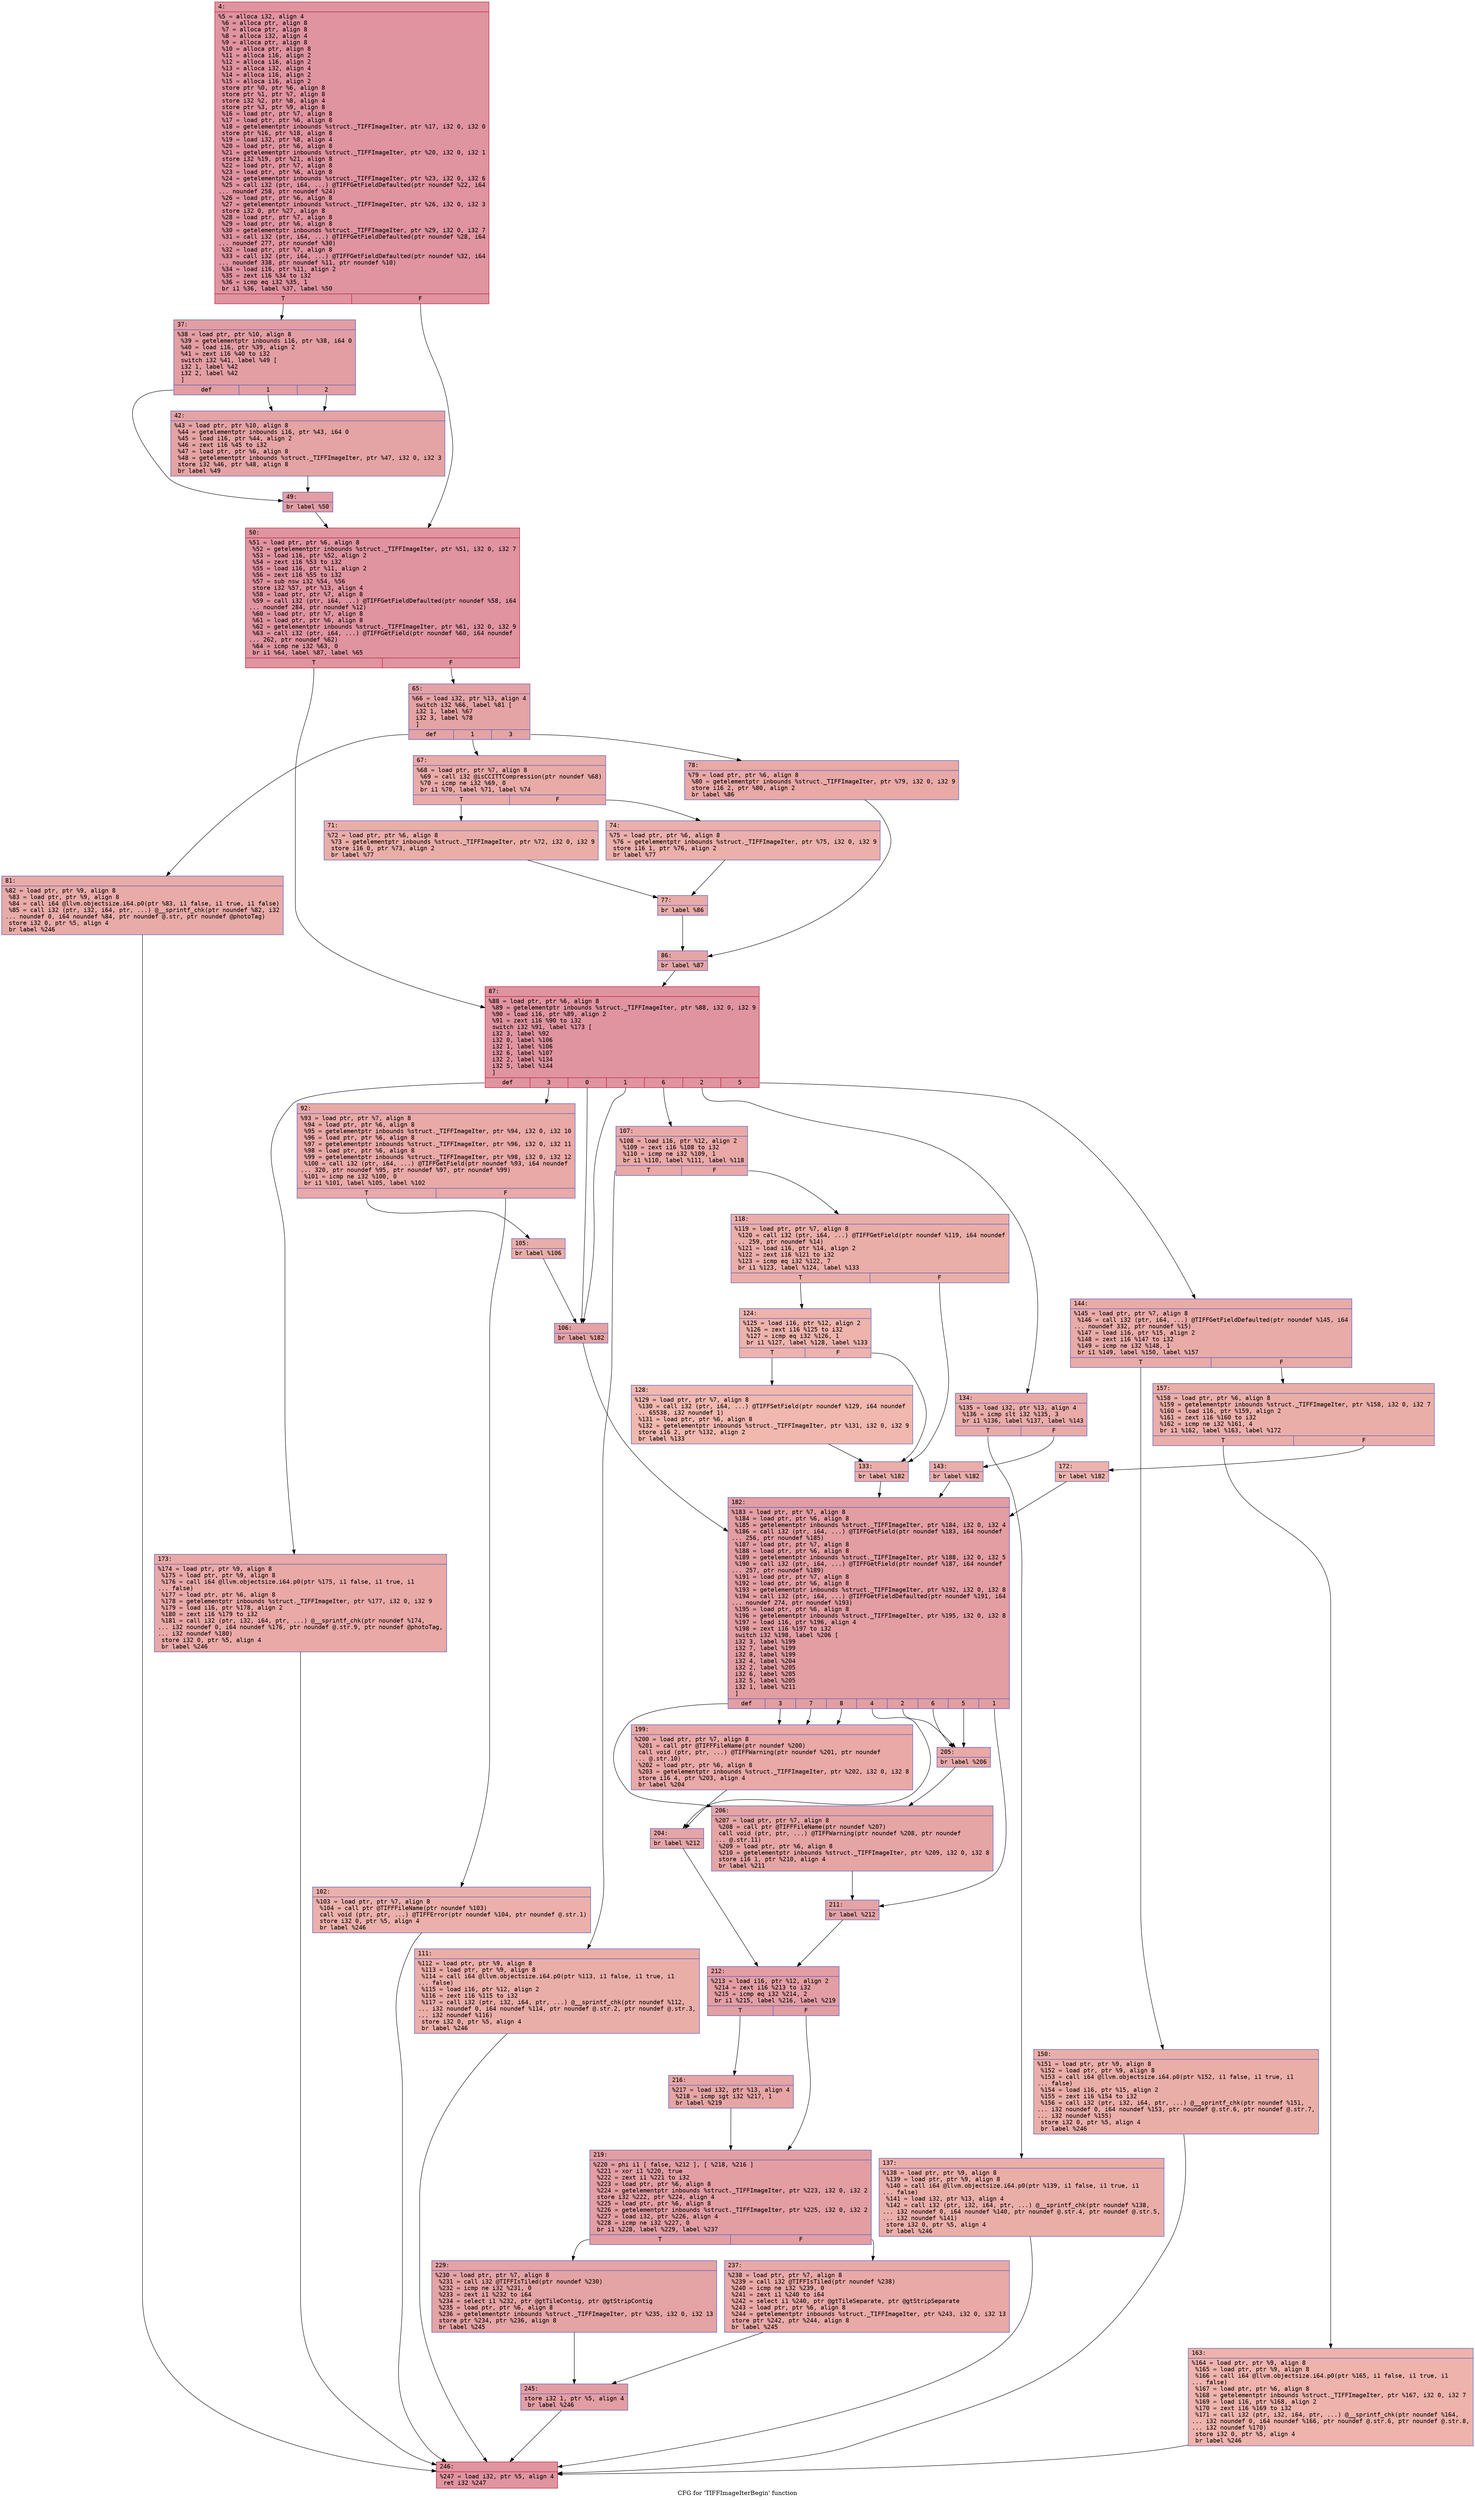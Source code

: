 digraph "CFG for 'TIFFImageIterBegin' function" {
	label="CFG for 'TIFFImageIterBegin' function";

	Node0x6000005520d0 [shape=record,color="#b70d28ff", style=filled, fillcolor="#b70d2870" fontname="Courier",label="{4:\l|  %5 = alloca i32, align 4\l  %6 = alloca ptr, align 8\l  %7 = alloca ptr, align 8\l  %8 = alloca i32, align 4\l  %9 = alloca ptr, align 8\l  %10 = alloca ptr, align 8\l  %11 = alloca i16, align 2\l  %12 = alloca i16, align 2\l  %13 = alloca i32, align 4\l  %14 = alloca i16, align 2\l  %15 = alloca i16, align 2\l  store ptr %0, ptr %6, align 8\l  store ptr %1, ptr %7, align 8\l  store i32 %2, ptr %8, align 4\l  store ptr %3, ptr %9, align 8\l  %16 = load ptr, ptr %7, align 8\l  %17 = load ptr, ptr %6, align 8\l  %18 = getelementptr inbounds %struct._TIFFImageIter, ptr %17, i32 0, i32 0\l  store ptr %16, ptr %18, align 8\l  %19 = load i32, ptr %8, align 4\l  %20 = load ptr, ptr %6, align 8\l  %21 = getelementptr inbounds %struct._TIFFImageIter, ptr %20, i32 0, i32 1\l  store i32 %19, ptr %21, align 8\l  %22 = load ptr, ptr %7, align 8\l  %23 = load ptr, ptr %6, align 8\l  %24 = getelementptr inbounds %struct._TIFFImageIter, ptr %23, i32 0, i32 6\l  %25 = call i32 (ptr, i64, ...) @TIFFGetFieldDefaulted(ptr noundef %22, i64\l... noundef 258, ptr noundef %24)\l  %26 = load ptr, ptr %6, align 8\l  %27 = getelementptr inbounds %struct._TIFFImageIter, ptr %26, i32 0, i32 3\l  store i32 0, ptr %27, align 8\l  %28 = load ptr, ptr %7, align 8\l  %29 = load ptr, ptr %6, align 8\l  %30 = getelementptr inbounds %struct._TIFFImageIter, ptr %29, i32 0, i32 7\l  %31 = call i32 (ptr, i64, ...) @TIFFGetFieldDefaulted(ptr noundef %28, i64\l... noundef 277, ptr noundef %30)\l  %32 = load ptr, ptr %7, align 8\l  %33 = call i32 (ptr, i64, ...) @TIFFGetFieldDefaulted(ptr noundef %32, i64\l... noundef 338, ptr noundef %11, ptr noundef %10)\l  %34 = load i16, ptr %11, align 2\l  %35 = zext i16 %34 to i32\l  %36 = icmp eq i32 %35, 1\l  br i1 %36, label %37, label %50\l|{<s0>T|<s1>F}}"];
	Node0x6000005520d0:s0 -> Node0x600000552120[tooltip="4 -> 37\nProbability 50.00%" ];
	Node0x6000005520d0:s1 -> Node0x600000552210[tooltip="4 -> 50\nProbability 50.00%" ];
	Node0x600000552120 [shape=record,color="#3d50c3ff", style=filled, fillcolor="#be242e70" fontname="Courier",label="{37:\l|  %38 = load ptr, ptr %10, align 8\l  %39 = getelementptr inbounds i16, ptr %38, i64 0\l  %40 = load i16, ptr %39, align 2\l  %41 = zext i16 %40 to i32\l  switch i32 %41, label %49 [\l    i32 1, label %42\l    i32 2, label %42\l  ]\l|{<s0>def|<s1>1|<s2>2}}"];
	Node0x600000552120:s0 -> Node0x6000005521c0[tooltip="37 -> 49\nProbability 33.33%" ];
	Node0x600000552120:s1 -> Node0x600000552170[tooltip="37 -> 42\nProbability 66.67%" ];
	Node0x600000552120:s2 -> Node0x600000552170[tooltip="37 -> 42\nProbability 66.67%" ];
	Node0x600000552170 [shape=record,color="#3d50c3ff", style=filled, fillcolor="#c32e3170" fontname="Courier",label="{42:\l|  %43 = load ptr, ptr %10, align 8\l  %44 = getelementptr inbounds i16, ptr %43, i64 0\l  %45 = load i16, ptr %44, align 2\l  %46 = zext i16 %45 to i32\l  %47 = load ptr, ptr %6, align 8\l  %48 = getelementptr inbounds %struct._TIFFImageIter, ptr %47, i32 0, i32 3\l  store i32 %46, ptr %48, align 8\l  br label %49\l}"];
	Node0x600000552170 -> Node0x6000005521c0[tooltip="42 -> 49\nProbability 100.00%" ];
	Node0x6000005521c0 [shape=record,color="#3d50c3ff", style=filled, fillcolor="#be242e70" fontname="Courier",label="{49:\l|  br label %50\l}"];
	Node0x6000005521c0 -> Node0x600000552210[tooltip="49 -> 50\nProbability 100.00%" ];
	Node0x600000552210 [shape=record,color="#b70d28ff", style=filled, fillcolor="#b70d2870" fontname="Courier",label="{50:\l|  %51 = load ptr, ptr %6, align 8\l  %52 = getelementptr inbounds %struct._TIFFImageIter, ptr %51, i32 0, i32 7\l  %53 = load i16, ptr %52, align 2\l  %54 = zext i16 %53 to i32\l  %55 = load i16, ptr %11, align 2\l  %56 = zext i16 %55 to i32\l  %57 = sub nsw i32 %54, %56\l  store i32 %57, ptr %13, align 4\l  %58 = load ptr, ptr %7, align 8\l  %59 = call i32 (ptr, i64, ...) @TIFFGetFieldDefaulted(ptr noundef %58, i64\l... noundef 284, ptr noundef %12)\l  %60 = load ptr, ptr %7, align 8\l  %61 = load ptr, ptr %6, align 8\l  %62 = getelementptr inbounds %struct._TIFFImageIter, ptr %61, i32 0, i32 9\l  %63 = call i32 (ptr, i64, ...) @TIFFGetField(ptr noundef %60, i64 noundef\l... 262, ptr noundef %62)\l  %64 = icmp ne i32 %63, 0\l  br i1 %64, label %87, label %65\l|{<s0>T|<s1>F}}"];
	Node0x600000552210:s0 -> Node0x6000005524e0[tooltip="50 -> 87\nProbability 62.50%" ];
	Node0x600000552210:s1 -> Node0x600000552260[tooltip="50 -> 65\nProbability 37.50%" ];
	Node0x600000552260 [shape=record,color="#3d50c3ff", style=filled, fillcolor="#c32e3170" fontname="Courier",label="{65:\l|  %66 = load i32, ptr %13, align 4\l  switch i32 %66, label %81 [\l    i32 1, label %67\l    i32 3, label %78\l  ]\l|{<s0>def|<s1>1|<s2>3}}"];
	Node0x600000552260:s0 -> Node0x600000552440[tooltip="65 -> 81\nProbability 33.33%" ];
	Node0x600000552260:s1 -> Node0x6000005522b0[tooltip="65 -> 67\nProbability 33.33%" ];
	Node0x600000552260:s2 -> Node0x6000005523f0[tooltip="65 -> 78\nProbability 33.33%" ];
	Node0x6000005522b0 [shape=record,color="#3d50c3ff", style=filled, fillcolor="#cc403a70" fontname="Courier",label="{67:\l|  %68 = load ptr, ptr %7, align 8\l  %69 = call i32 @isCCITTCompression(ptr noundef %68)\l  %70 = icmp ne i32 %69, 0\l  br i1 %70, label %71, label %74\l|{<s0>T|<s1>F}}"];
	Node0x6000005522b0:s0 -> Node0x600000552300[tooltip="67 -> 71\nProbability 62.50%" ];
	Node0x6000005522b0:s1 -> Node0x600000552350[tooltip="67 -> 74\nProbability 37.50%" ];
	Node0x600000552300 [shape=record,color="#3d50c3ff", style=filled, fillcolor="#d0473d70" fontname="Courier",label="{71:\l|  %72 = load ptr, ptr %6, align 8\l  %73 = getelementptr inbounds %struct._TIFFImageIter, ptr %72, i32 0, i32 9\l  store i16 0, ptr %73, align 2\l  br label %77\l}"];
	Node0x600000552300 -> Node0x6000005523a0[tooltip="71 -> 77\nProbability 100.00%" ];
	Node0x600000552350 [shape=record,color="#3d50c3ff", style=filled, fillcolor="#d24b4070" fontname="Courier",label="{74:\l|  %75 = load ptr, ptr %6, align 8\l  %76 = getelementptr inbounds %struct._TIFFImageIter, ptr %75, i32 0, i32 9\l  store i16 1, ptr %76, align 2\l  br label %77\l}"];
	Node0x600000552350 -> Node0x6000005523a0[tooltip="74 -> 77\nProbability 100.00%" ];
	Node0x6000005523a0 [shape=record,color="#3d50c3ff", style=filled, fillcolor="#cc403a70" fontname="Courier",label="{77:\l|  br label %86\l}"];
	Node0x6000005523a0 -> Node0x600000552490[tooltip="77 -> 86\nProbability 100.00%" ];
	Node0x6000005523f0 [shape=record,color="#3d50c3ff", style=filled, fillcolor="#ca3b3770" fontname="Courier",label="{78:\l|  %79 = load ptr, ptr %6, align 8\l  %80 = getelementptr inbounds %struct._TIFFImageIter, ptr %79, i32 0, i32 9\l  store i16 2, ptr %80, align 2\l  br label %86\l}"];
	Node0x6000005523f0 -> Node0x600000552490[tooltip="78 -> 86\nProbability 100.00%" ];
	Node0x600000552440 [shape=record,color="#3d50c3ff", style=filled, fillcolor="#cc403a70" fontname="Courier",label="{81:\l|  %82 = load ptr, ptr %9, align 8\l  %83 = load ptr, ptr %9, align 8\l  %84 = call i64 @llvm.objectsize.i64.p0(ptr %83, i1 false, i1 true, i1 false)\l  %85 = call i32 (ptr, i32, i64, ptr, ...) @__sprintf_chk(ptr noundef %82, i32\l... noundef 0, i64 noundef %84, ptr noundef @.str, ptr noundef @photoTag)\l  store i32 0, ptr %5, align 4\l  br label %246\l}"];
	Node0x600000552440 -> Node0x600000552ee0[tooltip="81 -> 246\nProbability 100.00%" ];
	Node0x600000552490 [shape=record,color="#3d50c3ff", style=filled, fillcolor="#c5333470" fontname="Courier",label="{86:\l|  br label %87\l}"];
	Node0x600000552490 -> Node0x6000005524e0[tooltip="86 -> 87\nProbability 100.00%" ];
	Node0x6000005524e0 [shape=record,color="#b70d28ff", style=filled, fillcolor="#b70d2870" fontname="Courier",label="{87:\l|  %88 = load ptr, ptr %6, align 8\l  %89 = getelementptr inbounds %struct._TIFFImageIter, ptr %88, i32 0, i32 9\l  %90 = load i16, ptr %89, align 2\l  %91 = zext i16 %90 to i32\l  switch i32 %91, label %173 [\l    i32 3, label %92\l    i32 0, label %106\l    i32 1, label %106\l    i32 6, label %107\l    i32 2, label %134\l    i32 5, label %144\l  ]\l|{<s0>def|<s1>3|<s2>0|<s3>1|<s4>6|<s5>2|<s6>5}}"];
	Node0x6000005524e0:s0 -> Node0x600000552ad0[tooltip="87 -> 173\nProbability 14.29%" ];
	Node0x6000005524e0:s1 -> Node0x600000552530[tooltip="87 -> 92\nProbability 14.29%" ];
	Node0x6000005524e0:s2 -> Node0x600000552620[tooltip="87 -> 106\nProbability 28.57%" ];
	Node0x6000005524e0:s3 -> Node0x600000552620[tooltip="87 -> 106\nProbability 28.57%" ];
	Node0x6000005524e0:s4 -> Node0x600000552670[tooltip="87 -> 107\nProbability 14.29%" ];
	Node0x6000005524e0:s5 -> Node0x600000552850[tooltip="87 -> 134\nProbability 14.29%" ];
	Node0x6000005524e0:s6 -> Node0x600000552940[tooltip="87 -> 144\nProbability 14.29%" ];
	Node0x600000552530 [shape=record,color="#3d50c3ff", style=filled, fillcolor="#ca3b3770" fontname="Courier",label="{92:\l|  %93 = load ptr, ptr %7, align 8\l  %94 = load ptr, ptr %6, align 8\l  %95 = getelementptr inbounds %struct._TIFFImageIter, ptr %94, i32 0, i32 10\l  %96 = load ptr, ptr %6, align 8\l  %97 = getelementptr inbounds %struct._TIFFImageIter, ptr %96, i32 0, i32 11\l  %98 = load ptr, ptr %6, align 8\l  %99 = getelementptr inbounds %struct._TIFFImageIter, ptr %98, i32 0, i32 12\l  %100 = call i32 (ptr, i64, ...) @TIFFGetField(ptr noundef %93, i64 noundef\l... 320, ptr noundef %95, ptr noundef %97, ptr noundef %99)\l  %101 = icmp ne i32 %100, 0\l  br i1 %101, label %105, label %102\l|{<s0>T|<s1>F}}"];
	Node0x600000552530:s0 -> Node0x6000005525d0[tooltip="92 -> 105\nProbability 62.50%" ];
	Node0x600000552530:s1 -> Node0x600000552580[tooltip="92 -> 102\nProbability 37.50%" ];
	Node0x600000552580 [shape=record,color="#3d50c3ff", style=filled, fillcolor="#d24b4070" fontname="Courier",label="{102:\l|  %103 = load ptr, ptr %7, align 8\l  %104 = call ptr @TIFFFileName(ptr noundef %103)\l  call void (ptr, ptr, ...) @TIFFError(ptr noundef %104, ptr noundef @.str.1)\l  store i32 0, ptr %5, align 4\l  br label %246\l}"];
	Node0x600000552580 -> Node0x600000552ee0[tooltip="102 -> 246\nProbability 100.00%" ];
	Node0x6000005525d0 [shape=record,color="#3d50c3ff", style=filled, fillcolor="#d0473d70" fontname="Courier",label="{105:\l|  br label %106\l}"];
	Node0x6000005525d0 -> Node0x600000552620[tooltip="105 -> 106\nProbability 100.00%" ];
	Node0x600000552620 [shape=record,color="#3d50c3ff", style=filled, fillcolor="#c32e3170" fontname="Courier",label="{106:\l|  br label %182\l}"];
	Node0x600000552620 -> Node0x600000552b20[tooltip="106 -> 182\nProbability 100.00%" ];
	Node0x600000552670 [shape=record,color="#3d50c3ff", style=filled, fillcolor="#ca3b3770" fontname="Courier",label="{107:\l|  %108 = load i16, ptr %12, align 2\l  %109 = zext i16 %108 to i32\l  %110 = icmp ne i32 %109, 1\l  br i1 %110, label %111, label %118\l|{<s0>T|<s1>F}}"];
	Node0x600000552670:s0 -> Node0x6000005526c0[tooltip="107 -> 111\nProbability 50.00%" ];
	Node0x600000552670:s1 -> Node0x600000552710[tooltip="107 -> 118\nProbability 50.00%" ];
	Node0x6000005526c0 [shape=record,color="#3d50c3ff", style=filled, fillcolor="#d0473d70" fontname="Courier",label="{111:\l|  %112 = load ptr, ptr %9, align 8\l  %113 = load ptr, ptr %9, align 8\l  %114 = call i64 @llvm.objectsize.i64.p0(ptr %113, i1 false, i1 true, i1\l... false)\l  %115 = load i16, ptr %12, align 2\l  %116 = zext i16 %115 to i32\l  %117 = call i32 (ptr, i32, i64, ptr, ...) @__sprintf_chk(ptr noundef %112,\l... i32 noundef 0, i64 noundef %114, ptr noundef @.str.2, ptr noundef @.str.3,\l... i32 noundef %116)\l  store i32 0, ptr %5, align 4\l  br label %246\l}"];
	Node0x6000005526c0 -> Node0x600000552ee0[tooltip="111 -> 246\nProbability 100.00%" ];
	Node0x600000552710 [shape=record,color="#3d50c3ff", style=filled, fillcolor="#d0473d70" fontname="Courier",label="{118:\l|  %119 = load ptr, ptr %7, align 8\l  %120 = call i32 (ptr, i64, ...) @TIFFGetField(ptr noundef %119, i64 noundef\l... 259, ptr noundef %14)\l  %121 = load i16, ptr %14, align 2\l  %122 = zext i16 %121 to i32\l  %123 = icmp eq i32 %122, 7\l  br i1 %123, label %124, label %133\l|{<s0>T|<s1>F}}"];
	Node0x600000552710:s0 -> Node0x600000552760[tooltip="118 -> 124\nProbability 50.00%" ];
	Node0x600000552710:s1 -> Node0x600000552800[tooltip="118 -> 133\nProbability 50.00%" ];
	Node0x600000552760 [shape=record,color="#3d50c3ff", style=filled, fillcolor="#d6524470" fontname="Courier",label="{124:\l|  %125 = load i16, ptr %12, align 2\l  %126 = zext i16 %125 to i32\l  %127 = icmp eq i32 %126, 1\l  br i1 %127, label %128, label %133\l|{<s0>T|<s1>F}}"];
	Node0x600000552760:s0 -> Node0x6000005527b0[tooltip="124 -> 128\nProbability 50.00%" ];
	Node0x600000552760:s1 -> Node0x600000552800[tooltip="124 -> 133\nProbability 50.00%" ];
	Node0x6000005527b0 [shape=record,color="#3d50c3ff", style=filled, fillcolor="#dc5d4a70" fontname="Courier",label="{128:\l|  %129 = load ptr, ptr %7, align 8\l  %130 = call i32 (ptr, i64, ...) @TIFFSetField(ptr noundef %129, i64 noundef\l... 65538, i32 noundef 1)\l  %131 = load ptr, ptr %6, align 8\l  %132 = getelementptr inbounds %struct._TIFFImageIter, ptr %131, i32 0, i32 9\l  store i16 2, ptr %132, align 2\l  br label %133\l}"];
	Node0x6000005527b0 -> Node0x600000552800[tooltip="128 -> 133\nProbability 100.00%" ];
	Node0x600000552800 [shape=record,color="#3d50c3ff", style=filled, fillcolor="#d0473d70" fontname="Courier",label="{133:\l|  br label %182\l}"];
	Node0x600000552800 -> Node0x600000552b20[tooltip="133 -> 182\nProbability 100.00%" ];
	Node0x600000552850 [shape=record,color="#3d50c3ff", style=filled, fillcolor="#cc403a70" fontname="Courier",label="{134:\l|  %135 = load i32, ptr %13, align 4\l  %136 = icmp slt i32 %135, 3\l  br i1 %136, label %137, label %143\l|{<s0>T|<s1>F}}"];
	Node0x600000552850:s0 -> Node0x6000005528a0[tooltip="134 -> 137\nProbability 50.00%" ];
	Node0x600000552850:s1 -> Node0x6000005528f0[tooltip="134 -> 143\nProbability 50.00%" ];
	Node0x6000005528a0 [shape=record,color="#3d50c3ff", style=filled, fillcolor="#d0473d70" fontname="Courier",label="{137:\l|  %138 = load ptr, ptr %9, align 8\l  %139 = load ptr, ptr %9, align 8\l  %140 = call i64 @llvm.objectsize.i64.p0(ptr %139, i1 false, i1 true, i1\l... false)\l  %141 = load i32, ptr %13, align 4\l  %142 = call i32 (ptr, i32, i64, ptr, ...) @__sprintf_chk(ptr noundef %138,\l... i32 noundef 0, i64 noundef %140, ptr noundef @.str.4, ptr noundef @.str.5,\l... i32 noundef %141)\l  store i32 0, ptr %5, align 4\l  br label %246\l}"];
	Node0x6000005528a0 -> Node0x600000552ee0[tooltip="137 -> 246\nProbability 100.00%" ];
	Node0x6000005528f0 [shape=record,color="#3d50c3ff", style=filled, fillcolor="#d0473d70" fontname="Courier",label="{143:\l|  br label %182\l}"];
	Node0x6000005528f0 -> Node0x600000552b20[tooltip="143 -> 182\nProbability 100.00%" ];
	Node0x600000552940 [shape=record,color="#3d50c3ff", style=filled, fillcolor="#cc403a70" fontname="Courier",label="{144:\l|  %145 = load ptr, ptr %7, align 8\l  %146 = call i32 (ptr, i64, ...) @TIFFGetFieldDefaulted(ptr noundef %145, i64\l... noundef 332, ptr noundef %15)\l  %147 = load i16, ptr %15, align 2\l  %148 = zext i16 %147 to i32\l  %149 = icmp ne i32 %148, 1\l  br i1 %149, label %150, label %157\l|{<s0>T|<s1>F}}"];
	Node0x600000552940:s0 -> Node0x600000552990[tooltip="144 -> 150\nProbability 50.00%" ];
	Node0x600000552940:s1 -> Node0x6000005529e0[tooltip="144 -> 157\nProbability 50.00%" ];
	Node0x600000552990 [shape=record,color="#3d50c3ff", style=filled, fillcolor="#d0473d70" fontname="Courier",label="{150:\l|  %151 = load ptr, ptr %9, align 8\l  %152 = load ptr, ptr %9, align 8\l  %153 = call i64 @llvm.objectsize.i64.p0(ptr %152, i1 false, i1 true, i1\l... false)\l  %154 = load i16, ptr %15, align 2\l  %155 = zext i16 %154 to i32\l  %156 = call i32 (ptr, i32, i64, ptr, ...) @__sprintf_chk(ptr noundef %151,\l... i32 noundef 0, i64 noundef %153, ptr noundef @.str.6, ptr noundef @.str.7,\l... i32 noundef %155)\l  store i32 0, ptr %5, align 4\l  br label %246\l}"];
	Node0x600000552990 -> Node0x600000552ee0[tooltip="150 -> 246\nProbability 100.00%" ];
	Node0x6000005529e0 [shape=record,color="#3d50c3ff", style=filled, fillcolor="#d0473d70" fontname="Courier",label="{157:\l|  %158 = load ptr, ptr %6, align 8\l  %159 = getelementptr inbounds %struct._TIFFImageIter, ptr %158, i32 0, i32 7\l  %160 = load i16, ptr %159, align 2\l  %161 = zext i16 %160 to i32\l  %162 = icmp ne i32 %161, 4\l  br i1 %162, label %163, label %172\l|{<s0>T|<s1>F}}"];
	Node0x6000005529e0:s0 -> Node0x600000552a30[tooltip="157 -> 163\nProbability 50.00%" ];
	Node0x6000005529e0:s1 -> Node0x600000552a80[tooltip="157 -> 172\nProbability 50.00%" ];
	Node0x600000552a30 [shape=record,color="#3d50c3ff", style=filled, fillcolor="#d6524470" fontname="Courier",label="{163:\l|  %164 = load ptr, ptr %9, align 8\l  %165 = load ptr, ptr %9, align 8\l  %166 = call i64 @llvm.objectsize.i64.p0(ptr %165, i1 false, i1 true, i1\l... false)\l  %167 = load ptr, ptr %6, align 8\l  %168 = getelementptr inbounds %struct._TIFFImageIter, ptr %167, i32 0, i32 7\l  %169 = load i16, ptr %168, align 2\l  %170 = zext i16 %169 to i32\l  %171 = call i32 (ptr, i32, i64, ptr, ...) @__sprintf_chk(ptr noundef %164,\l... i32 noundef 0, i64 noundef %166, ptr noundef @.str.6, ptr noundef @.str.8,\l... i32 noundef %170)\l  store i32 0, ptr %5, align 4\l  br label %246\l}"];
	Node0x600000552a30 -> Node0x600000552ee0[tooltip="163 -> 246\nProbability 100.00%" ];
	Node0x600000552a80 [shape=record,color="#3d50c3ff", style=filled, fillcolor="#d6524470" fontname="Courier",label="{172:\l|  br label %182\l}"];
	Node0x600000552a80 -> Node0x600000552b20[tooltip="172 -> 182\nProbability 100.00%" ];
	Node0x600000552ad0 [shape=record,color="#3d50c3ff", style=filled, fillcolor="#ca3b3770" fontname="Courier",label="{173:\l|  %174 = load ptr, ptr %9, align 8\l  %175 = load ptr, ptr %9, align 8\l  %176 = call i64 @llvm.objectsize.i64.p0(ptr %175, i1 false, i1 true, i1\l... false)\l  %177 = load ptr, ptr %6, align 8\l  %178 = getelementptr inbounds %struct._TIFFImageIter, ptr %177, i32 0, i32 9\l  %179 = load i16, ptr %178, align 2\l  %180 = zext i16 %179 to i32\l  %181 = call i32 (ptr, i32, i64, ptr, ...) @__sprintf_chk(ptr noundef %174,\l... i32 noundef 0, i64 noundef %176, ptr noundef @.str.9, ptr noundef @photoTag,\l... i32 noundef %180)\l  store i32 0, ptr %5, align 4\l  br label %246\l}"];
	Node0x600000552ad0 -> Node0x600000552ee0[tooltip="173 -> 246\nProbability 100.00%" ];
	Node0x600000552b20 [shape=record,color="#3d50c3ff", style=filled, fillcolor="#be242e70" fontname="Courier",label="{182:\l|  %183 = load ptr, ptr %7, align 8\l  %184 = load ptr, ptr %6, align 8\l  %185 = getelementptr inbounds %struct._TIFFImageIter, ptr %184, i32 0, i32 4\l  %186 = call i32 (ptr, i64, ...) @TIFFGetField(ptr noundef %183, i64 noundef\l... 256, ptr noundef %185)\l  %187 = load ptr, ptr %7, align 8\l  %188 = load ptr, ptr %6, align 8\l  %189 = getelementptr inbounds %struct._TIFFImageIter, ptr %188, i32 0, i32 5\l  %190 = call i32 (ptr, i64, ...) @TIFFGetField(ptr noundef %187, i64 noundef\l... 257, ptr noundef %189)\l  %191 = load ptr, ptr %7, align 8\l  %192 = load ptr, ptr %6, align 8\l  %193 = getelementptr inbounds %struct._TIFFImageIter, ptr %192, i32 0, i32 8\l  %194 = call i32 (ptr, i64, ...) @TIFFGetFieldDefaulted(ptr noundef %191, i64\l... noundef 274, ptr noundef %193)\l  %195 = load ptr, ptr %6, align 8\l  %196 = getelementptr inbounds %struct._TIFFImageIter, ptr %195, i32 0, i32 8\l  %197 = load i16, ptr %196, align 4\l  %198 = zext i16 %197 to i32\l  switch i32 %198, label %206 [\l    i32 3, label %199\l    i32 7, label %199\l    i32 8, label %199\l    i32 4, label %204\l    i32 2, label %205\l    i32 6, label %205\l    i32 5, label %205\l    i32 1, label %211\l  ]\l|{<s0>def|<s1>3|<s2>7|<s3>8|<s4>4|<s5>2|<s6>6|<s7>5|<s8>1}}"];
	Node0x600000552b20:s0 -> Node0x600000552c60[tooltip="182 -> 206\nProbability 11.11%" ];
	Node0x600000552b20:s1 -> Node0x600000552b70[tooltip="182 -> 199\nProbability 33.33%" ];
	Node0x600000552b20:s2 -> Node0x600000552b70[tooltip="182 -> 199\nProbability 33.33%" ];
	Node0x600000552b20:s3 -> Node0x600000552b70[tooltip="182 -> 199\nProbability 33.33%" ];
	Node0x600000552b20:s4 -> Node0x600000552bc0[tooltip="182 -> 204\nProbability 11.11%" ];
	Node0x600000552b20:s5 -> Node0x600000552c10[tooltip="182 -> 205\nProbability 33.33%" ];
	Node0x600000552b20:s6 -> Node0x600000552c10[tooltip="182 -> 205\nProbability 33.33%" ];
	Node0x600000552b20:s7 -> Node0x600000552c10[tooltip="182 -> 205\nProbability 33.33%" ];
	Node0x600000552b20:s8 -> Node0x600000552cb0[tooltip="182 -> 211\nProbability 11.11%" ];
	Node0x600000552b70 [shape=record,color="#3d50c3ff", style=filled, fillcolor="#ca3b3770" fontname="Courier",label="{199:\l|  %200 = load ptr, ptr %7, align 8\l  %201 = call ptr @TIFFFileName(ptr noundef %200)\l  call void (ptr, ptr, ...) @TIFFWarning(ptr noundef %201, ptr noundef\l... @.str.10)\l  %202 = load ptr, ptr %6, align 8\l  %203 = getelementptr inbounds %struct._TIFFImageIter, ptr %202, i32 0, i32 8\l  store i16 4, ptr %203, align 4\l  br label %204\l}"];
	Node0x600000552b70 -> Node0x600000552bc0[tooltip="199 -> 204\nProbability 100.00%" ];
	Node0x600000552bc0 [shape=record,color="#3d50c3ff", style=filled, fillcolor="#c5333470" fontname="Courier",label="{204:\l|  br label %212\l}"];
	Node0x600000552bc0 -> Node0x600000552d00[tooltip="204 -> 212\nProbability 100.00%" ];
	Node0x600000552c10 [shape=record,color="#3d50c3ff", style=filled, fillcolor="#ca3b3770" fontname="Courier",label="{205:\l|  br label %206\l}"];
	Node0x600000552c10 -> Node0x600000552c60[tooltip="205 -> 206\nProbability 100.00%" ];
	Node0x600000552c60 [shape=record,color="#3d50c3ff", style=filled, fillcolor="#c5333470" fontname="Courier",label="{206:\l|  %207 = load ptr, ptr %7, align 8\l  %208 = call ptr @TIFFFileName(ptr noundef %207)\l  call void (ptr, ptr, ...) @TIFFWarning(ptr noundef %208, ptr noundef\l... @.str.11)\l  %209 = load ptr, ptr %6, align 8\l  %210 = getelementptr inbounds %struct._TIFFImageIter, ptr %209, i32 0, i32 8\l  store i16 1, ptr %210, align 4\l  br label %211\l}"];
	Node0x600000552c60 -> Node0x600000552cb0[tooltip="206 -> 211\nProbability 100.00%" ];
	Node0x600000552cb0 [shape=record,color="#3d50c3ff", style=filled, fillcolor="#c32e3170" fontname="Courier",label="{211:\l|  br label %212\l}"];
	Node0x600000552cb0 -> Node0x600000552d00[tooltip="211 -> 212\nProbability 100.00%" ];
	Node0x600000552d00 [shape=record,color="#3d50c3ff", style=filled, fillcolor="#be242e70" fontname="Courier",label="{212:\l|  %213 = load i16, ptr %12, align 2\l  %214 = zext i16 %213 to i32\l  %215 = icmp eq i32 %214, 2\l  br i1 %215, label %216, label %219\l|{<s0>T|<s1>F}}"];
	Node0x600000552d00:s0 -> Node0x600000552d50[tooltip="212 -> 216\nProbability 50.00%" ];
	Node0x600000552d00:s1 -> Node0x600000552da0[tooltip="212 -> 219\nProbability 50.00%" ];
	Node0x600000552d50 [shape=record,color="#3d50c3ff", style=filled, fillcolor="#c5333470" fontname="Courier",label="{216:\l|  %217 = load i32, ptr %13, align 4\l  %218 = icmp sgt i32 %217, 1\l  br label %219\l}"];
	Node0x600000552d50 -> Node0x600000552da0[tooltip="216 -> 219\nProbability 100.00%" ];
	Node0x600000552da0 [shape=record,color="#3d50c3ff", style=filled, fillcolor="#be242e70" fontname="Courier",label="{219:\l|  %220 = phi i1 [ false, %212 ], [ %218, %216 ]\l  %221 = xor i1 %220, true\l  %222 = zext i1 %221 to i32\l  %223 = load ptr, ptr %6, align 8\l  %224 = getelementptr inbounds %struct._TIFFImageIter, ptr %223, i32 0, i32 2\l  store i32 %222, ptr %224, align 4\l  %225 = load ptr, ptr %6, align 8\l  %226 = getelementptr inbounds %struct._TIFFImageIter, ptr %225, i32 0, i32 2\l  %227 = load i32, ptr %226, align 4\l  %228 = icmp ne i32 %227, 0\l  br i1 %228, label %229, label %237\l|{<s0>T|<s1>F}}"];
	Node0x600000552da0:s0 -> Node0x600000552df0[tooltip="219 -> 229\nProbability 62.50%" ];
	Node0x600000552da0:s1 -> Node0x600000552e40[tooltip="219 -> 237\nProbability 37.50%" ];
	Node0x600000552df0 [shape=record,color="#3d50c3ff", style=filled, fillcolor="#c32e3170" fontname="Courier",label="{229:\l|  %230 = load ptr, ptr %7, align 8\l  %231 = call i32 @TIFFIsTiled(ptr noundef %230)\l  %232 = icmp ne i32 %231, 0\l  %233 = zext i1 %232 to i64\l  %234 = select i1 %232, ptr @gtTileContig, ptr @gtStripContig\l  %235 = load ptr, ptr %6, align 8\l  %236 = getelementptr inbounds %struct._TIFFImageIter, ptr %235, i32 0, i32 13\l  store ptr %234, ptr %236, align 8\l  br label %245\l}"];
	Node0x600000552df0 -> Node0x600000552e90[tooltip="229 -> 245\nProbability 100.00%" ];
	Node0x600000552e40 [shape=record,color="#3d50c3ff", style=filled, fillcolor="#ca3b3770" fontname="Courier",label="{237:\l|  %238 = load ptr, ptr %7, align 8\l  %239 = call i32 @TIFFIsTiled(ptr noundef %238)\l  %240 = icmp ne i32 %239, 0\l  %241 = zext i1 %240 to i64\l  %242 = select i1 %240, ptr @gtTileSeparate, ptr @gtStripSeparate\l  %243 = load ptr, ptr %6, align 8\l  %244 = getelementptr inbounds %struct._TIFFImageIter, ptr %243, i32 0, i32 13\l  store ptr %242, ptr %244, align 8\l  br label %245\l}"];
	Node0x600000552e40 -> Node0x600000552e90[tooltip="237 -> 245\nProbability 100.00%" ];
	Node0x600000552e90 [shape=record,color="#3d50c3ff", style=filled, fillcolor="#be242e70" fontname="Courier",label="{245:\l|  store i32 1, ptr %5, align 4\l  br label %246\l}"];
	Node0x600000552e90 -> Node0x600000552ee0[tooltip="245 -> 246\nProbability 100.00%" ];
	Node0x600000552ee0 [shape=record,color="#b70d28ff", style=filled, fillcolor="#b70d2870" fontname="Courier",label="{246:\l|  %247 = load i32, ptr %5, align 4\l  ret i32 %247\l}"];
}
